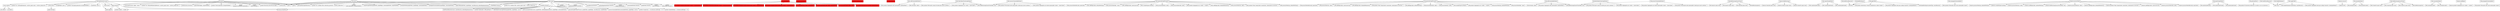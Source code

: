 digraph CallGraph {
  node [shape=box];
  "println(s\"$caller -> $callee\")" [style=filled, fillcolor=white];
  "normalizeNodes(graphNodes, graphEdges, unreachableNodes)" [style=filled, fillcolor=white];
  "traverseAST(source, edges, \"main\")" [style=filled, fillcolor=white];
  "propagateUnreachability(graphEdges, unreachableNodes)" [style=filled, fillcolor=white];
  "RA.println(s\"Llamado seleccionado: $caller -> $methodName\")" [style=filled, fillcolor=red];
  "println(\"Uso: ManualMethodCallDetector <archivo_input.scala> <archivo_output.dot>\")" [style=filled, fillcolor=white];
  "RA.traverseAST()" [style=filled, fillcolor=red];
  "writer.close()" [style=filled, fillcolor=white];
  "RA.println(s\"Constructor detectado: $caller -> $constructorNode\")" [style=filled, fillcolor=red];
  "addUnreachableNodes(source, graphNodes, methodImplementations, graphEdges, unreachableNodes)" [style=filled, fillcolor=white];
  "PrintWriter.<init>()" [style=filled, fillcolor=white];
  "applyCHA(graphNodes, graphEdges, classHierarchy, methodImplementations)" [style=filled, fillcolor=white];
  "generateGraphFromAST(source, graphNodes, graphEdges, classHierarchy, variableTypes)" [style=filled, fillcolor=white];
  "println(s\"Analizando: ${file.getName}\")" [style=filled, fillcolor=white];
  "println(\"\nJerarquía de clases:\")" [style=filled, fillcolor=white];
  "println(source.structure)" [style=filled, fillcolor=white];
  "println(s\"\nGrafo exportado a '$outputFilePath'\")" [style=filled, fillcolor=white];
  "println(\"Uso: runMain CHA <directorio_proyecto> <archivo_output.dot>\")" [style=filled, fillcolor=white];
  "println(\"\nImplementaciones de métodos:\")" [style=filled, fillcolor=white];
  "methodImplementations.foreach()" [style=filled, fillcolor=white];
  "println(\"\n Nodos inalcanzables:\")" [style=filled, fillcolor=white];
  "source.collect()" [style=filled, fillcolor=white];
  "unreachableNodes.foreach()" [style=filled, fillcolor=white];
  "RA.println(s\"Llamada a println diferenciada: $caller -> $printlnNode\")" [style=filled, fillcolor=red];
  "edges.foreach()" [style=filled, fillcolor=white];
  "graphNodes.foreach()" [style=filled, fillcolor=white];
  "cls.collect()" [style=filled, fillcolor=white];
  "exportToDot(edges, outputFilePath)" [style=filled, fillcolor=white];
  "obj.collect()" [style=filled, fillcolor=white];
  "RA.println(s\"Llamado directo detectado: $caller -> $methodName\")" [style=filled, fillcolor=red];
  "args(1)" [style=filled, fillcolor=white];
  "RA.traverseAST(arg, edges, methodName)" [style=filled, fillcolor=red];
  "println(s\"Grafo exportado a $outputFilePath\")" [style=filled, fillcolor=white];
  "println(s\"$methodName -> ${classes.mkString(\", \")}\")" [style=filled, fillcolor=white];
  "println(\"\nArcos del grafo:\")" [style=filled, fillcolor=white];
  "scalaFiles.foreach()" [style=filled, fillcolor=white];
  "println(s\"$superclass -> ${subclasses.mkString(\", \")}\")" [style=filled, fillcolor=white];
  "IOSource.fromFile()" [style=filled, fillcolor=white];
  "args(0)" [style=filled, fillcolor=white];
  "println(\"\nLlamados de métodos encontrados:\")" [style=filled, fillcolor=white];
  "processUnreachableNodes(unreachableNodes, graphEdges, source)" [style=filled, fillcolor=white];
  "RA.traverseAST(defn.body, edges, methodName)" [style=filled, fillcolor=red];
  "getScalaFiles(inputDirectory)" [style=filled, fillcolor=white];
  "RA.traverseAST(child, edges, caller)" [style=filled, fillcolor=red];
  "graph.toString()" [style=filled, fillcolor=white];
  "println(\"\n Arcos del grafo:\")" [style=filled, fillcolor=white];
  "println(\"Estructura del AST del código:\")" [style=filled, fillcolor=white];
  "Unknown.normalize()" [style=filled, fillcolor=red];
  "println(\"Uso: CallGraphGenerator <archivo_input.scala> <archivo_output.dot>\")" [style=filled, fillcolor=white];
  "StringBuilder.<init>()" [style=filled, fillcolor=white];
  "buildClassHierarchy(source, classHierarchy, methodImplementations)" [style=filled, fillcolor=white];
  "println(\"\nNodos finales del grafo:\")" [style=filled, fillcolor=white];
  "println(\"Uso: runMain CHA <archivo_input.scala> <archivo_output.dot>\")" [style=filled, fillcolor=white];
  "graph.append()" [style=filled, fillcolor=white];
  "println(s\"Call graph generado en $outputFilePath\")" [style=filled, fillcolor=white];
  "Unknown.sanitizeLabel()" [style=filled, fillcolor=red];
  "exportGraphToDot(graphNodes, graphEdges, unreachableNodes, outputFilePath)" [style=filled, fillcolor=white];
  "findCalleesFromGraphNodes(graphNodes, graphEdges, source)" [style=filled, fillcolor=white];
  "System.exit()" [style=filled, fillcolor=white];
  "RA.println(s\"Entrando en el método: $methodName\")" [style=filled, fillcolor=red];
  "graphEdges.foreach()" [style=filled, fillcolor=white];
  "RA.exportToDot()" [style=filled, fillcolor=red];
  "writer.write()" [style=filled, fillcolor=white];
  "classHierarchy.foreach()" [style=filled, fillcolor=white];
  "CHA.main()" -> "scalaFiles.foreach()";
  "CHA2.generateGraphFromAST()" -> "CHA2.addEdge(caller, constructorCall)";
  "CHA.addUnreachableNodes()" -> "CHA.println(s\"Agregando nodo inalcanzable: $methodNode\")";
  "CallGraphGenerator.main()" -> "PrintWriter.<init>()";
  "classHierarchy.foreach()" -> "println(s\"$superclass -> ${subclasses.mkString(\", \")}\")";
  "CHA2.main()" -> "applyCHA(graphNodes, graphEdges, classHierarchy, methodImplementations)";
  "CHA2.main()" -> "println(\"\nImplementaciones de métodos:\")";
  "CHA2.main()" -> "classHierarchy.foreach()";
  "CHA.main()" -> "args(0)";
  "CallGraphGenerator.main()" -> "edges.foreach()";
  "CHA.findEnclosingClassOrTrait()" -> "CHA.Some(cls.name.value)";
  "Unknown.findEnclosing()" -> "Unknown.Some(obj.name.value)";
  "CHA.generateGraphFromAST()" -> "CHA.addEdge(caller, detailedMethodCall)";
  "CHA2.main()" -> "println(\"\nArcos del grafo:\")";
  "CHA2.exportGraphToDot()" -> "CHA2.sanitizeLabel(caller)";
  "RA.traverseAST()" -> "RA.println(s\"Llamada a println diferenciada: $caller -> $printlnNode\")";
  "CHA.applyCHA()" -> "CHA.Set()";
  "CHA2.propagateUnreachability()" -> "CHA2.println(s\"Marcando nodo como inalcanzable: $node\")";
  "CHA.main()" -> "args(1)";
  "CallGraphGenerator.main()" -> "writer.write()";
  "CHA.main()" -> "System.exit()";
  "CHA.generateGraphFromAST()" -> "CHA.println(s\"Nodo '$mainCaller' encontrado, comenzando el recorrido.\")";
  "Unknown.processNode()" -> "Unknown.processNode(arg, methodWithType)";
  "CHA2.main()" -> "processUnreachableNodes(unreachableNodes, graphEdges, source)";
  "CHA.exportGraphToDot()" -> "CHA.sanitizeLabel(node)";
  "RA.traverseAST()" -> "RA.println(s\"Llamado seleccionado: $caller -> $methodName\")";
  "RA.main()" -> "System.exit()";
  "CallGraphGenerator.main()" -> "System.exit()";
  "RA.main()" -> "args(1)";
  "CHA2.main()" -> "println(s\"\nGrafo exportado a '$outputFilePath'\")";
  "Unknown.processNode()" -> "Unknown.variableTypes(varName)";
  "CHA.addUnreachableNodes()" -> "CHA.findEnclosingClassOrTrait(defn, tree)";
  "scalaFiles.foreach()" -> "IOSource.fromFile()";
  "Unknown.processNode()" -> "Unknown.processNode(stat, caller)";
  "CHA.main()" -> "println(s\"\nGrafo exportado a '$outputFilePath'\")";
  "CHA.findEnclosingClassOrTrait()" -> "CHA.Some(trt.name.value)";
  "CHA2.generateGraphFromAST()" -> "CHA2.variableTypes(varName)";
  "CHA2.addUnreachableNodes()" -> "CHA2.findEnclosingClassOrTrait(defn, tree)";
  "CHA.applyCHA()" -> "CHA.println(s\"Advertencia: formato inesperado en callee '$callee'\")";
  "CHA.getScalaFiles()" -> "CHA.println(s\"El directorio $directory no existe o no es un directorio.\")";
  "writer.write()" -> "graph.toString()";
  "CHA2.applyCHA()" -> "CHA2.Set()";
  "CHA.buildClassHierarchy()" -> "CHA.Set()";
  "scalaFiles.foreach()" -> "findCalleesFromGraphNodes(graphNodes, graphEdges, source)";
  "RA.traverseAST()" -> "RA.println(s\"Llamado directo detectado: $caller -> $methodName\")";
  "CallGraphGenerator.main()" -> "IOSource.fromFile()";
  "scalaFiles.foreach()" -> "processUnreachableNodes(unreachableNodes, graphEdges, source)";
  "CHA.generateGraphFromAST()" -> "CHA.addEdge(caller, methodWithType)";
  "CallGraphGenerator.main()" -> "writer.close()";
  "CHA.main()" -> "propagateUnreachability(graphEdges, unreachableNodes)";
  "CHA.applyCHA()" -> "CHA.println(s\"Agregando nodo para subtipo transitivo: $subtypeMethod\")";
  "CHA2.main()" -> "println(\"\nJerarquía de clases:\")";
  "CallGraphGenerator.main()" -> "StringBuilder.<init>()";
  "Unknown.processNode()" -> "Unknown.addEdge(caller, methodWithType)";
  "RA.main()" -> "println(\"\nLlamados de métodos encontrados:\")";
  "RA.traverseAST()" -> "RA.println(s\"Entrando en el método: $methodName\")";
  "scalaFiles.foreach()" -> "addUnreachableNodes(source, graphNodes, methodImplementations, graphEdges, unreachableNodes)";
  "Unknown.recurse()" -> "Unknown.Set()";
  "Unknown.processNode()" -> "Unknown.findEnclosingClassOrTrait(defn, tree)";
  "RA.traverseAST()" -> "RA.traverseAST(arg, edges, methodName)";
  "CHA2.generateGraphFromAST()" -> "CHA2.processNode(init, caller)";
  "CHA2.main()" -> "unreachableNodes.foreach()";
  "graphEdges.foreach()" -> "println(s\"$caller -> $callee\")";
  "RA.main()" -> "println(\"Estructura del AST del código:\")";
  "edges.foreach()" -> "println(s\"$caller -> $callee\")";
  "CHA2.main()" -> "graphNodes.foreach()";
  "CHA.findCalleesFromGraphNodes()" -> "CHA.findEnclosingClassOrTrait(defn, tree)";
  "Unknown.findEnclosing()" -> "Unknown.Some(cls.name.value)";
  "CHA.generateGraphFromAST()" -> "CHA.processNode(child, caller)";
  "Unknown.processNode()" -> "Unknown.processNode(init, caller)";
  "CHA.generateGraphFromAST()" -> "CHA.processNode(init, caller)";
  "RA.main()" -> "IOSource.fromFile()";
  "CHA.generateGraphFromAST()" -> "CHA.variableTypes(varName)";
  "Unknown.findEnclosing()" -> "Unknown.Some(trt.name.value)";
  "CHA.generateGraphFromAST()" -> "CHA.println(s\"Agregando arco: $caller -> $callee\")";
  "CallGraphGenerator.main()" -> "graph.append()";
  "RA.main()" -> "println(\"\n Arcos del grafo:\")";
  "CHA2.generateGraphFromAST()" -> "CHA2.processNode(child, caller)";
  "CHA2.main()" -> "println(\"\nNodos finales del grafo:\")";
  "CHA.addUnreachableNodes()" -> "CHA.Set(caller, callee)";
  "CHA2.addUnreachableNodes()" -> "CHA2.Set(caller, callee)";
  "scalaFiles.foreach()" -> "generateGraphFromAST(source, graphNodes, graphEdges, classHierarchy, variableTypes)";
  "RA.main()" -> "args(0)";
  "RA.traverseAST()" -> "RA.println(s\"Constructor detectado: $caller -> $constructorNode\")";
  "CHA2.addUnreachableNodes()" -> "CHA2.println(s\"Agregando nodo inalcanzable: $methodNode\")";
  "CHA2.exportGraphToDot()" -> "CHA2.sanitizeLabel(node)";
  "CHA2.findCalleesFromGraphNodes()" -> "CHA2.findEnclosingClassOrTrait(defn, tree)";
  "CHA2.main()" -> "generateGraphFromAST(source, graphNodes, graphEdges, classHierarchy, variableTypes)";
  "CHA2.generateGraphFromAST()" -> "CHA2.println(s\"Agregando arco: $caller -> $callee\")";
  "CHA2.exportGraphToDot()" -> "CHA2.sanitizeLabel(callee)";
  "CHA2.findCalleesFromGraphNodes()" -> "CHA2.println(s\"Agregando arco: $node -> $newCallee\")";
  "CHA.findAllSubtypes()" -> "CHA.Set()";
  "Unknown.processNode()" -> "Unknown.addEdge(caller, detailedMethodCall)";
  "CHA2.main()" -> "graphEdges.foreach()";
  "CHA.findEnclosingClassOrTrait()" -> "CHA.Some(obj.name.value)";
  "scalaFiles.foreach()" -> "buildClassHierarchy(source, classHierarchy, methodImplementations)";
  "RA.main()" -> "exportToDot(edges, outputFilePath)";
  "CHA.processUnreachableNodes()" -> "CHA.findEnclosingClassOrTrait(defn, tree)";
  "CHA2.main()" -> "propagateUnreachability(graphEdges, unreachableNodes)";
  "CallGraphGenerator.main()" -> "println(s\"Call graph generado en $outputFilePath\")";
  "CHA2.processUnreachableNodes()" -> "CHA2.findEnclosingClassOrTrait(defn, tree)";
  "RA.traverseAST()" -> "RA.traverseAST(child, edges, caller)";
  "CHA2.main()" -> "IOSource.fromFile()";
  "CHA2.main()" -> "normalizeNodes(graphNodes, graphEdges, unreachableNodes)";
  "CHA.normalizeNodes()" -> "CHA.normalize(caller)";
  "methodImplementations.foreach()" -> "println(s\"$methodName -> ${classes.mkString(\", \")}\")";
  "CHA2.generateGraphFromAST()" -> "CHA2.addEdge(caller, detailedMethodCall)";
  "RA.main()" -> "println(source.structure)";
  "CHA2.findEnclosingClassOrTrait()" -> "CHA2.Some(trt.name.value)";
  "CHA.generateGraphFromAST()" -> "CHA.processNode(arg, methodWithType)";
  "CHA2.main()" -> "buildClassHierarchy(source, classHierarchy, methodImplementations)";
  "CHA2.findEnclosingClassOrTrait()" -> "CHA2.Some(obj.name.value)";
  "CallGraphGenerator.main()" -> "source.collect()";
  "source.collect()" -> "obj.collect()";
  "CHA2.main()" -> "methodImplementations.foreach()";
  "CHA2.generateGraphFromAST()" -> "CHA2.processNode(stat, caller)";
  "CHA2.generateGraphFromAST()" -> "CHA2.println(s\"Nodo '$mainCaller' encontrado, comenzando el recorrido.\")";
  "CHA2.normalizeNodes()" -> "CHA2.normalize(callee)";
  "CHA.exportGraphToDot()" -> "CHA.sanitizeLabel(callee)";
  "CHA2.processUnreachableNodes()" -> "CHA2.println(s\"Agregando arco desde inalcanzable: $node -> $newCallee\")";
  "CHA.generateGraphFromAST()" -> "CHA.findEnclosingClassOrTrait(defn, tree)";
  "CHA2.buildClassHierarchy()" -> "CHA2.Set()";
  "CHA2.findCalleesFromGraphNodes()" -> "CHA2.println(s\"Revisando cuerpo de $node para nuevos métodos.\")";
  "Unknown.addEdge()" -> "Unknown.println(s\"Agregando arco: $caller -> $callee\")";
  "CHA2.main()" -> "addUnreachableNodes(source, graphNodes, methodImplementations, graphEdges, unreachableNodes)";
  "CHA2.generateGraphFromAST()" -> "CHA2.processNode(arg, methodWithType)";
  "CHA2.main()" -> "findCalleesFromGraphNodes(graphNodes, graphEdges, source)";
  "CHA.propagateUnreachability()" -> "CHA.println(s\"Marcando nodo como inalcanzable: $node\")";
  "CallGraphGenerator.main()" -> "args(0)";
  "RA.main()" -> "edges.foreach()";
  "CHA2.generateGraphFromAST()" -> "CHA2.processNode(defn.body, mainCaller)";
  "RA.main()" -> "println(\"Uso: ManualMethodCallDetector <archivo_input.scala> <archivo_output.dot>\")";
  "CHA2.findEnclosingClassOrTrait()" -> "CHA2.Some(cls.name.value)";
  "Unknown.processNode()" -> "Unknown.println(s\"Nodo '$mainCaller' encontrado, comenzando el recorrido.\")";
  "CHA.processUnreachableNodes()" -> "CHA.println(s\"Procesando nodo inalcanzable: $node para nuevos métodos.\")";
  "CHA2.main()" -> "println(\"\n Nodos inalcanzables:\")";
  "CHA.main()" -> "getScalaFiles(inputDirectory)";
  "CHA.normalizeNodes()" -> "CHA.normalize(callee)";
  "CHA.generateGraphFromAST()" -> "CHA.processNode(defn, \"main\")";
  "CHA.generateGraphFromAST()" -> "CHA.processNode(defn.body, mainCaller)";
  "CHA2.processUnreachableNodes()" -> "CHA2.println(s\"Procesando nodo inalcanzable: $node para nuevos métodos.\")";
  "CHA2.main()" -> "args(0)";
  "CHA2.normalizeNodes()" -> "CHA2.normalize(caller)";
  "CHA.findCalleesFromGraphNodes()" -> "CHA.println(s\"Agregando arco: $node -> $newCallee\")";
  "CHA2.findEnclosingClassOrTrait()" -> "CHA2.findEnclosing(tree)";
  "CHA.main()" -> "normalizeNodes(graphNodes, graphEdges, unreachableNodes)";
  "CHA.findEnclosingClassOrTrait()" -> "CHA.findEnclosing(tree)";
  "CHA.exportGraphToDot()" -> "CHA.sanitizeLabel(caller)";
  "Unknown.processNode()" -> "Unknown.addEdge(caller, constructorCall)";
  "CHA.processUnreachableNodes()" -> "CHA.println(s\"Agregando arco desde inalcanzable: $node -> $newCallee\")";
  "CHA2.main()" -> "args(1)";
  "CHA2.findAllSubtypes()" -> "CHA2.Set()";
  "RA.traverseAST()" -> "RA.traverseAST(defn.body, edges, methodName)";
  "CHA.generateGraphFromAST()" -> "CHA.processNode(stat, caller)";
  "CallGraphGenerator.main()" -> "println(\"Uso: CallGraphGenerator <archivo_input.scala> <archivo_output.dot>\")";
  "RA.main()" -> "traverseAST(source, edges, \"main\")";
  "Unknown.processNode()" -> "Unknown.processNode(child, caller)";
  "CHA2.main()" -> "System.exit()";
  "source.collect()" -> "cls.collect()";
  "CHA.main()" -> "println(\"Uso: runMain CHA <directorio_proyecto> <archivo_output.dot>\")";
  "CHA2.applyCHA()" -> "CHA2.findAllSubtypes(contextType, classHierarchy)";
  "edges.foreach()" -> "graph.append()";
  "Unknown.processNode()" -> "Unknown.processNode(defn.body, mainCaller)";
  "CHA2.main()" -> "exportGraphToDot(graphNodes, graphEdges, unreachableNodes, outputFilePath)";
  "CHA2.generateGraphFromAST()" -> "CHA2.findEnclosingClassOrTrait(defn, tree)";
  "RA.main()" -> "println(s\"Grafo exportado a $outputFilePath\")";
  "CHA.findCalleesFromGraphNodes()" -> "CHA.println(s\"Revisando cuerpo de $node para nuevos métodos.\")";
  "CallGraphGenerator.main()" -> "args(1)";
  "CHA2.generateGraphFromAST()" -> "CHA2.addEdge(caller, methodWithType)";
  "CHA2.applyCHA()" -> "CHA2.println(s\"Agregando nodo para subtipo transitivo: $subtypeMethod\")";
  "CHA.main()" -> "applyCHA(graphNodes, graphEdges, classHierarchy, methodImplementations)";
  "CHA.applyCHA()" -> "CHA.findAllSubtypes(contextType, classHierarchy)";
  "CHA.generateGraphFromAST()" -> "CHA.addEdge(caller, constructorCall)";
  "CHA.main()" -> "exportGraphToDot(graphNodes, graphEdges, unreachableNodes, outputFilePath)";
  "CHA2.generateGraphFromAST()" -> "CHA2.processNode(defn, \"main\")";
  "CHA2.main()" -> "println(\"Uso: runMain CHA <archivo_input.scala> <archivo_output.dot>\")";
  "scalaFiles.foreach()" -> "println(s\"Analizando: ${file.getName}\")";
}
